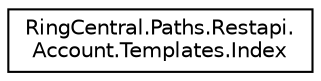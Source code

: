 digraph "Graphical Class Hierarchy"
{
 // LATEX_PDF_SIZE
  edge [fontname="Helvetica",fontsize="10",labelfontname="Helvetica",labelfontsize="10"];
  node [fontname="Helvetica",fontsize="10",shape=record];
  rankdir="LR";
  Node0 [label="RingCentral.Paths.Restapi.\lAccount.Templates.Index",height=0.2,width=0.4,color="black", fillcolor="white", style="filled",URL="$classRingCentral_1_1Paths_1_1Restapi_1_1Account_1_1Templates_1_1Index.html",tooltip=" "];
}
